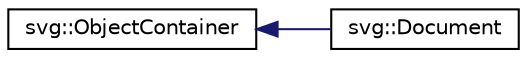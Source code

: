 digraph "Graphical Class Hierarchy"
{
 // LATEX_PDF_SIZE
  edge [fontname="Helvetica",fontsize="10",labelfontname="Helvetica",labelfontsize="10"];
  node [fontname="Helvetica",fontsize="10",shape=record];
  rankdir="LR";
  Node0 [label="svg::ObjectContainer",height=0.2,width=0.4,color="black", fillcolor="white", style="filled",URL="$classsvg_1_1ObjectContainer.html",tooltip=" "];
  Node0 -> Node1 [dir="back",color="midnightblue",fontsize="10",style="solid",fontname="Helvetica"];
  Node1 [label="svg::Document",height=0.2,width=0.4,color="black", fillcolor="white", style="filled",URL="$classsvg_1_1Document.html",tooltip=" "];
}

